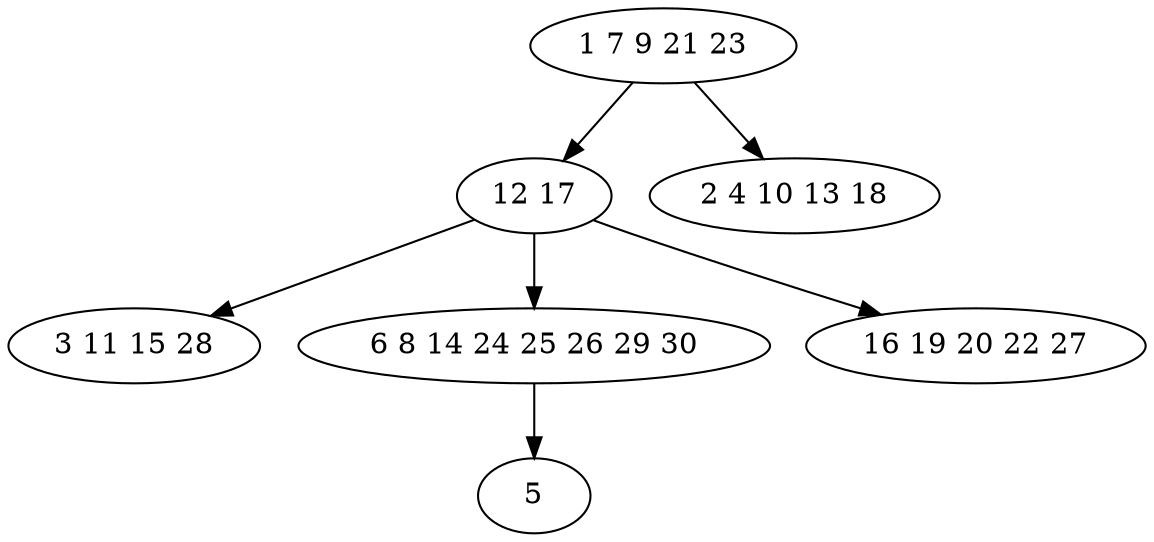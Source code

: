 digraph true_tree {
	"0" -> "1"
	"1" -> "2"
	"1" -> "3"
	"1" -> "4"
	"0" -> "5"
	"3" -> "6"
	"0" [label="1 7 9 21 23"];
	"1" [label="12 17"];
	"2" [label="3 11 15 28"];
	"3" [label="6 8 14 24 25 26 29 30"];
	"4" [label="16 19 20 22 27"];
	"5" [label="2 4 10 13 18"];
	"6" [label="5"];
}
